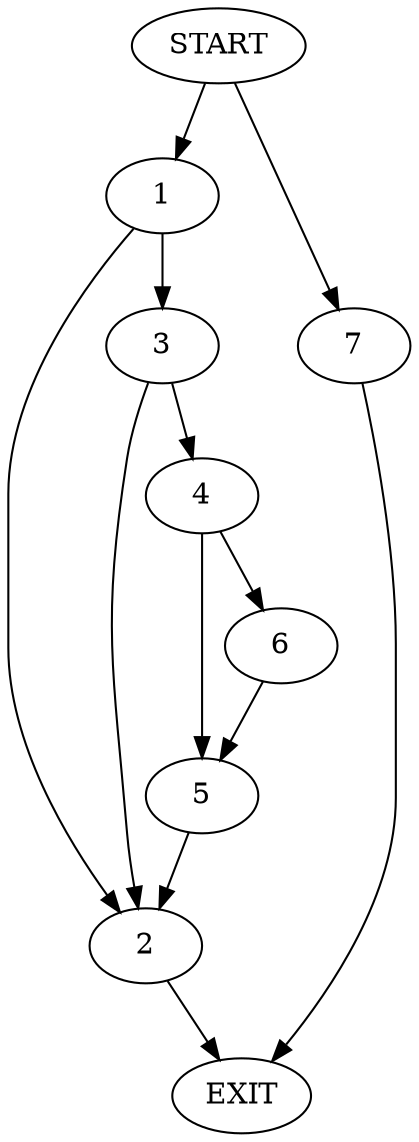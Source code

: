 digraph {
0 [label="START"]
8 [label="EXIT"]
0 -> 1
1 -> 2
1 -> 3
3 -> 4
3 -> 2
2 -> 8
4 -> 5
4 -> 6
6 -> 5
5 -> 2
0 -> 7
7 -> 8
}

